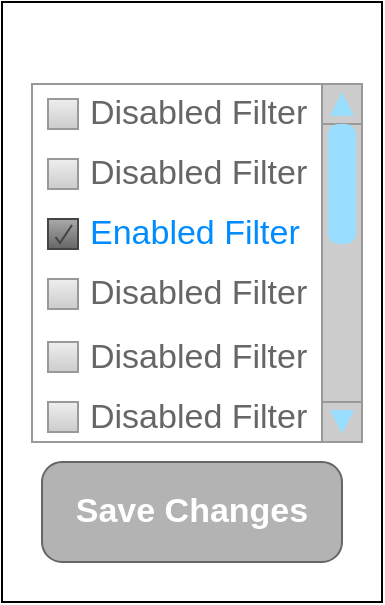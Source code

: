 <mxfile version="20.8.20" type="github">
  <diagram id="6a731a19-8d31-9384-78a2-239565b7b9f0" name="Page-1">
    <mxGraphModel dx="795" dy="482" grid="1" gridSize="10" guides="1" tooltips="1" connect="1" arrows="1" fold="1" page="1" pageScale="1" pageWidth="1169" pageHeight="827" background="none" math="0" shadow="0">
      <root>
        <mxCell id="0" />
        <mxCell id="1" parent="0" />
        <mxCell id="HkX9m0lMSMn6dJppEhww-978" value="" style="rounded=0;whiteSpace=wrap;html=1;" vertex="1" parent="1">
          <mxGeometry x="140" y="60" width="190" height="300" as="geometry" />
        </mxCell>
        <mxCell id="HkX9m0lMSMn6dJppEhww-984" value="" style="strokeWidth=1;shadow=0;dashed=0;align=center;html=1;shape=mxgraph.mockup.forms.rrect;rSize=0;strokeColor=#999999;fillColor=#ffffff;recursiveResize=0;" vertex="1" parent="1">
          <mxGeometry x="155" y="101" width="145" height="179" as="geometry" />
        </mxCell>
        <mxCell id="HkX9m0lMSMn6dJppEhww-985" value="Disabled Filter&lt;span style=&quot;white-space: pre;&quot;&gt;	&lt;/span&gt;" style="strokeWidth=1;shadow=0;dashed=0;align=center;html=1;shape=mxgraph.mockup.forms.rrect;rSize=0;fillColor=#eeeeee;strokeColor=#999999;gradientColor=#cccccc;align=left;spacingLeft=4;fontSize=17;fontColor=#666666;labelPosition=right;" vertex="1" parent="HkX9m0lMSMn6dJppEhww-984">
          <mxGeometry x="8" y="7.5" width="15" height="15" as="geometry" />
        </mxCell>
        <mxCell id="HkX9m0lMSMn6dJppEhww-986" value="Disabled Filter" style="strokeWidth=1;shadow=0;dashed=0;align=center;html=1;shape=mxgraph.mockup.forms.rrect;rSize=0;fillColor=#eeeeee;strokeColor=#999999;gradientColor=#cccccc;align=left;spacingLeft=4;fontSize=17;fontColor=#666666;labelPosition=right;" vertex="1" parent="HkX9m0lMSMn6dJppEhww-984">
          <mxGeometry x="8" y="37.5" width="15" height="15" as="geometry" />
        </mxCell>
        <mxCell id="HkX9m0lMSMn6dJppEhww-987" value="Enabled Filter" style="strokeWidth=1;shadow=0;dashed=0;align=center;html=1;shape=mxgraph.mockup.forms.checkbox;rSize=0;resizable=0;fillColor=#aaaaaa;strokeColor=#444444;gradientColor=#666666;align=left;spacingLeft=4;fontSize=17;fontColor=#008cff;labelPosition=right;" vertex="1" parent="HkX9m0lMSMn6dJppEhww-984">
          <mxGeometry x="8" y="67.5" width="15" height="15" as="geometry" />
        </mxCell>
        <mxCell id="HkX9m0lMSMn6dJppEhww-988" value="Disabled Filter" style="strokeWidth=1;shadow=0;dashed=0;align=center;html=1;shape=mxgraph.mockup.forms.rrect;rSize=0;fillColor=#eeeeee;strokeColor=#999999;gradientColor=#cccccc;align=left;spacingLeft=4;fontSize=17;fontColor=#666666;labelPosition=right;" vertex="1" parent="HkX9m0lMSMn6dJppEhww-984">
          <mxGeometry x="8" y="97.5" width="15" height="15" as="geometry" />
        </mxCell>
        <mxCell id="HkX9m0lMSMn6dJppEhww-996" value="Disabled Filter" style="strokeWidth=1;shadow=0;dashed=0;align=center;html=1;shape=mxgraph.mockup.forms.rrect;rSize=0;fillColor=#eeeeee;strokeColor=#999999;gradientColor=#cccccc;align=left;spacingLeft=4;fontSize=17;fontColor=#666666;labelPosition=right;" vertex="1" parent="HkX9m0lMSMn6dJppEhww-984">
          <mxGeometry x="8" y="129" width="15" height="15" as="geometry" />
        </mxCell>
        <mxCell id="HkX9m0lMSMn6dJppEhww-997" value="Disabled Filter" style="strokeWidth=1;shadow=0;dashed=0;align=center;html=1;shape=mxgraph.mockup.forms.rrect;rSize=0;fillColor=#eeeeee;strokeColor=#999999;gradientColor=#cccccc;align=left;spacingLeft=4;fontSize=17;fontColor=#666666;labelPosition=right;" vertex="1" parent="HkX9m0lMSMn6dJppEhww-984">
          <mxGeometry x="8" y="159" width="15" height="15" as="geometry" />
        </mxCell>
        <mxCell id="HkX9m0lMSMn6dJppEhww-991" value="" style="verticalLabelPosition=bottom;shadow=0;dashed=0;align=center;html=1;verticalAlign=top;strokeWidth=1;shape=mxgraph.mockup.navigation.scrollBar;strokeColor=#999999;barPos=100;fillColor2=#99ddff;strokeColor2=none;direction=north;fillColor=#CCCCCC;" vertex="1" parent="1">
          <mxGeometry x="300" y="101" width="20" height="179" as="geometry" />
        </mxCell>
        <mxCell id="HkX9m0lMSMn6dJppEhww-994" value="Save Changes" style="strokeWidth=1;shadow=0;dashed=0;align=center;html=1;shape=mxgraph.mockup.buttons.button;strokeColor=#666666;fontColor=#ffffff;mainText=;buttonStyle=round;fontSize=17;fontStyle=1;fillColor=#B3B3B3;whiteSpace=wrap;" vertex="1" parent="1">
          <mxGeometry x="160" y="290" width="150" height="50" as="geometry" />
        </mxCell>
      </root>
    </mxGraphModel>
  </diagram>
</mxfile>
